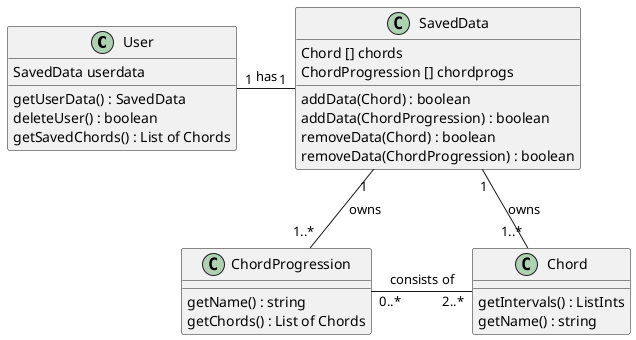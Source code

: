 @startuml
User "1" - "1" SavedData : "has"
User : SavedData userdata
User : getUserData() : SavedData
User : deleteUser() : boolean
User : getSavedChords() : List of Chords
Chord : getIntervals() : ListInts
Chord : getName() : string
ChordProgression "0..*" - "2..*" Chord : consists of
ChordProgression : getName() : string
ChordProgression : getChords() : List of Chords
SavedData "1" -- "1..*" Chord : owns
SavedData "1" -- "1..*" ChordProgression : owns
SavedData : Chord [] chords
SavedData : ChordProgression [] chordprogs
SavedData : addData(Chord) : boolean
SavedData : addData(ChordProgression) : boolean
SavedData : removeData(Chord) : boolean
SavedData : removeData(ChordProgression) : boolean
@enduml
